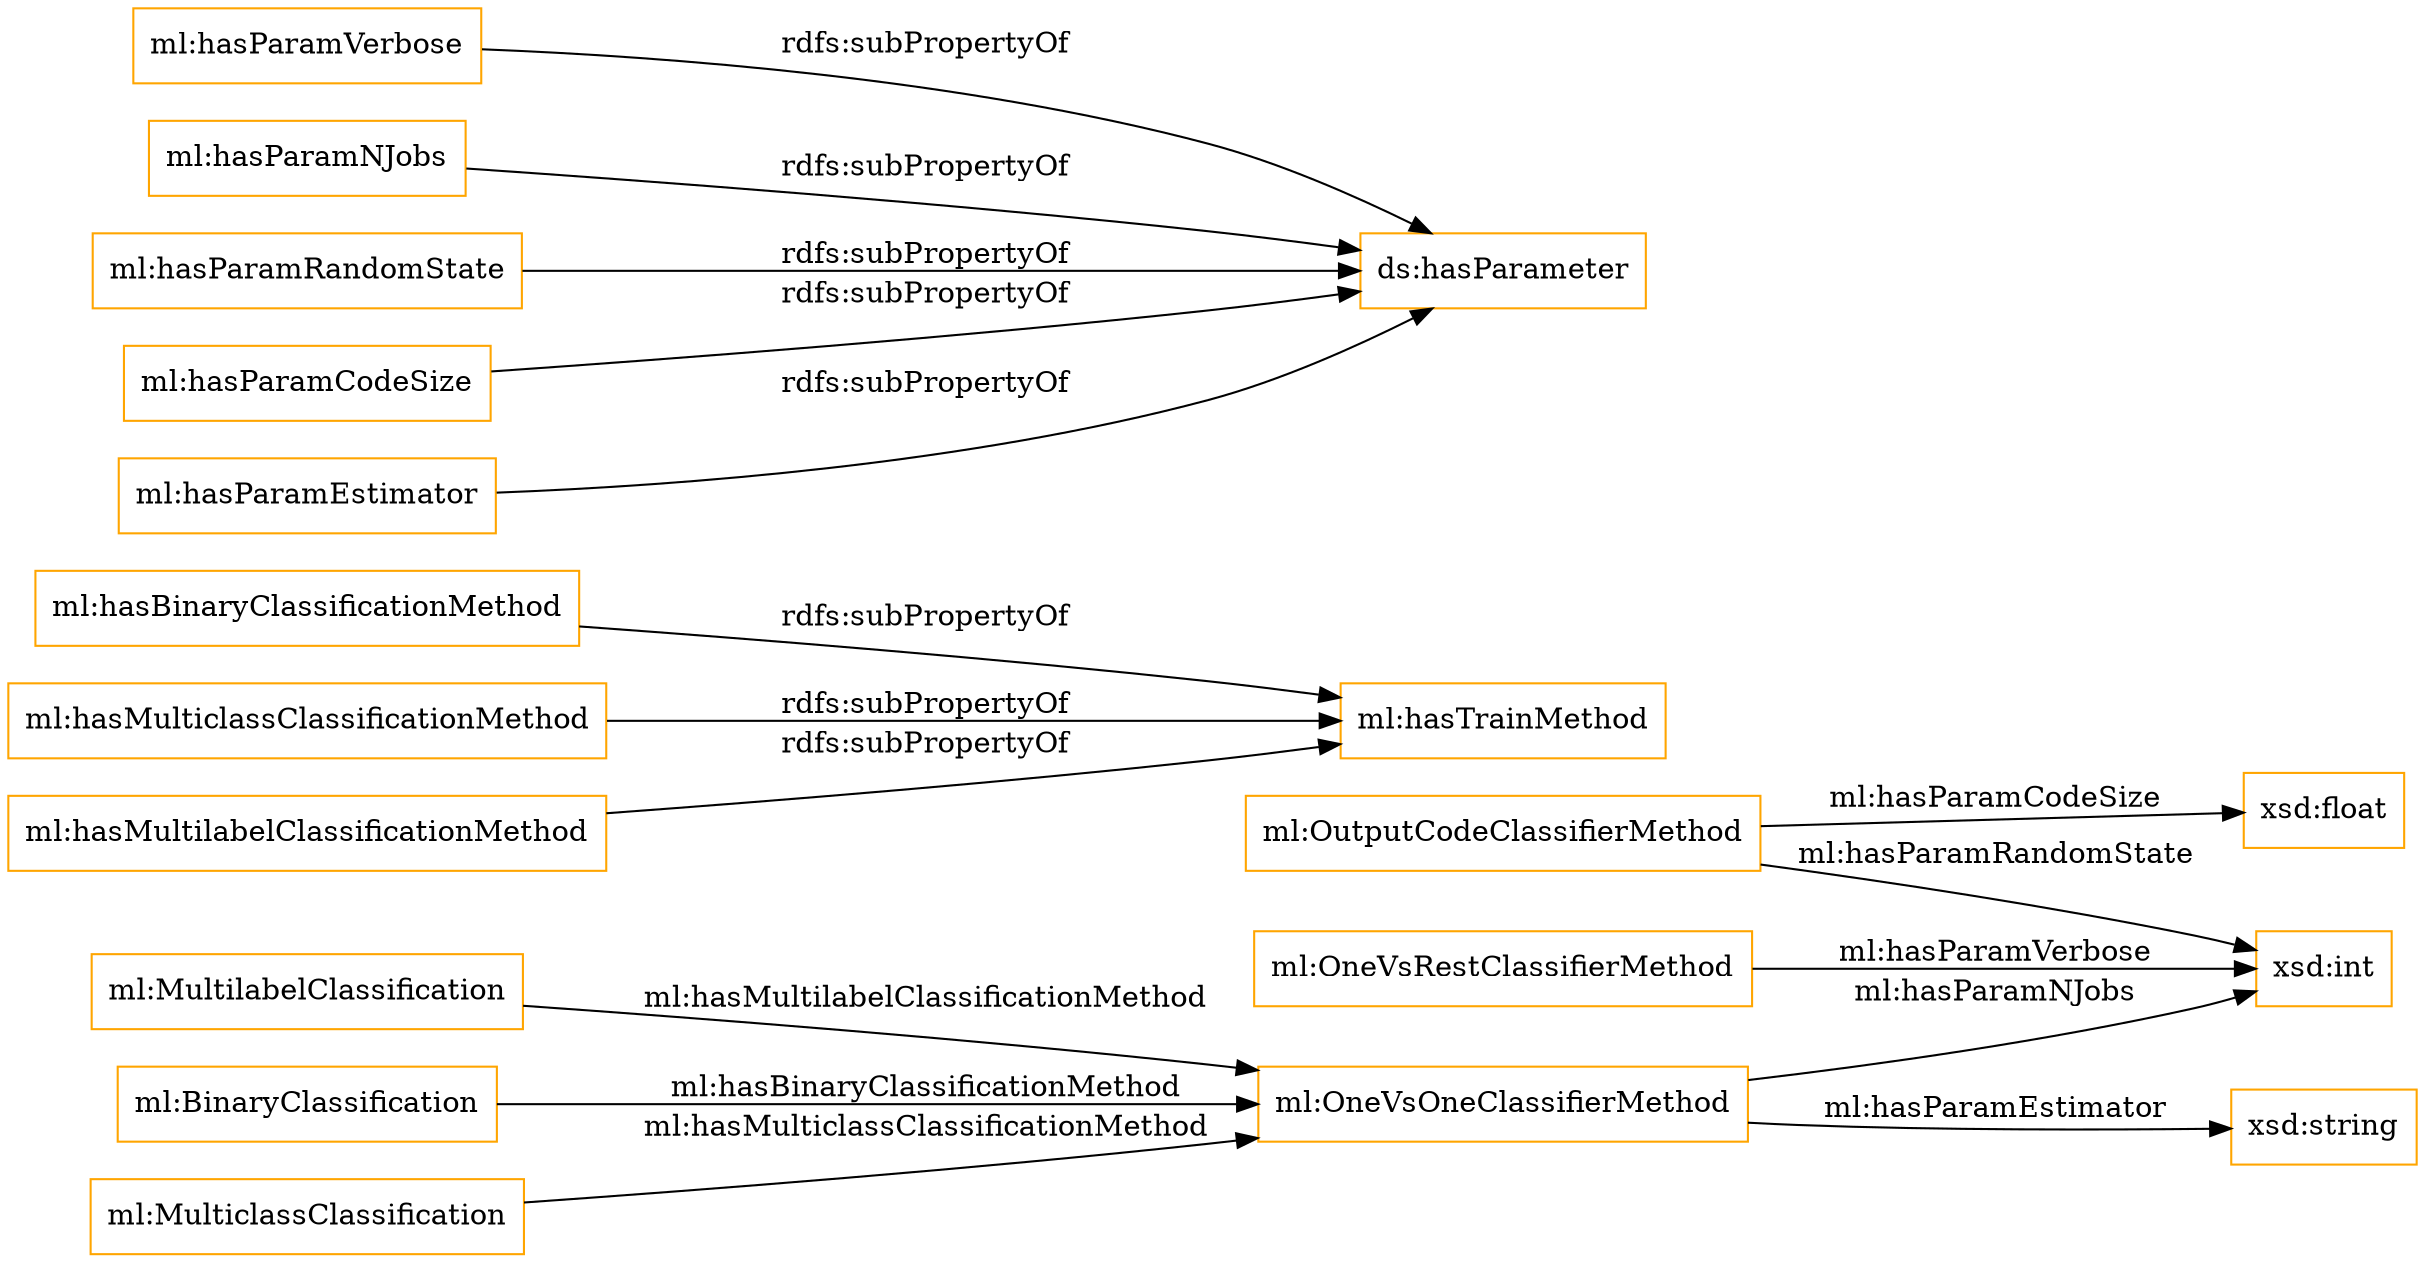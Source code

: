 digraph ar2dtool_diagram { 
rankdir=LR;
size="1501"
node [shape = rectangle, color="orange"]; "ml:OutputCodeClassifierMethod" "ml:OneVsRestClassifierMethod" "ml:OneVsOneClassifierMethod" ; /*classes style*/
	"ml:hasBinaryClassificationMethod" -> "ml:hasTrainMethod" [ label = "rdfs:subPropertyOf" ];
	"ml:hasParamVerbose" -> "ds:hasParameter" [ label = "rdfs:subPropertyOf" ];
	"ml:hasParamNJobs" -> "ds:hasParameter" [ label = "rdfs:subPropertyOf" ];
	"ml:hasParamRandomState" -> "ds:hasParameter" [ label = "rdfs:subPropertyOf" ];
	"ml:hasMulticlassClassificationMethod" -> "ml:hasTrainMethod" [ label = "rdfs:subPropertyOf" ];
	"ml:hasParamCodeSize" -> "ds:hasParameter" [ label = "rdfs:subPropertyOf" ];
	"ml:hasMultilabelClassificationMethod" -> "ml:hasTrainMethod" [ label = "rdfs:subPropertyOf" ];
	"ml:hasParamEstimator" -> "ds:hasParameter" [ label = "rdfs:subPropertyOf" ];
	"ml:MultilabelClassification" -> "ml:OneVsOneClassifierMethod" [ label = "ml:hasMultilabelClassificationMethod" ];
	"ml:BinaryClassification" -> "ml:OneVsOneClassifierMethod" [ label = "ml:hasBinaryClassificationMethod" ];
	"ml:OutputCodeClassifierMethod" -> "xsd:float" [ label = "ml:hasParamCodeSize" ];
	"ml:OneVsOneClassifierMethod" -> "xsd:string" [ label = "ml:hasParamEstimator" ];
	"ml:OneVsOneClassifierMethod" -> "xsd:int" [ label = "ml:hasParamNJobs" ];
	"ml:OneVsRestClassifierMethod" -> "xsd:int" [ label = "ml:hasParamVerbose" ];
	"ml:OutputCodeClassifierMethod" -> "xsd:int" [ label = "ml:hasParamRandomState" ];
	"ml:MulticlassClassification" -> "ml:OneVsOneClassifierMethod" [ label = "ml:hasMulticlassClassificationMethod" ];

}
